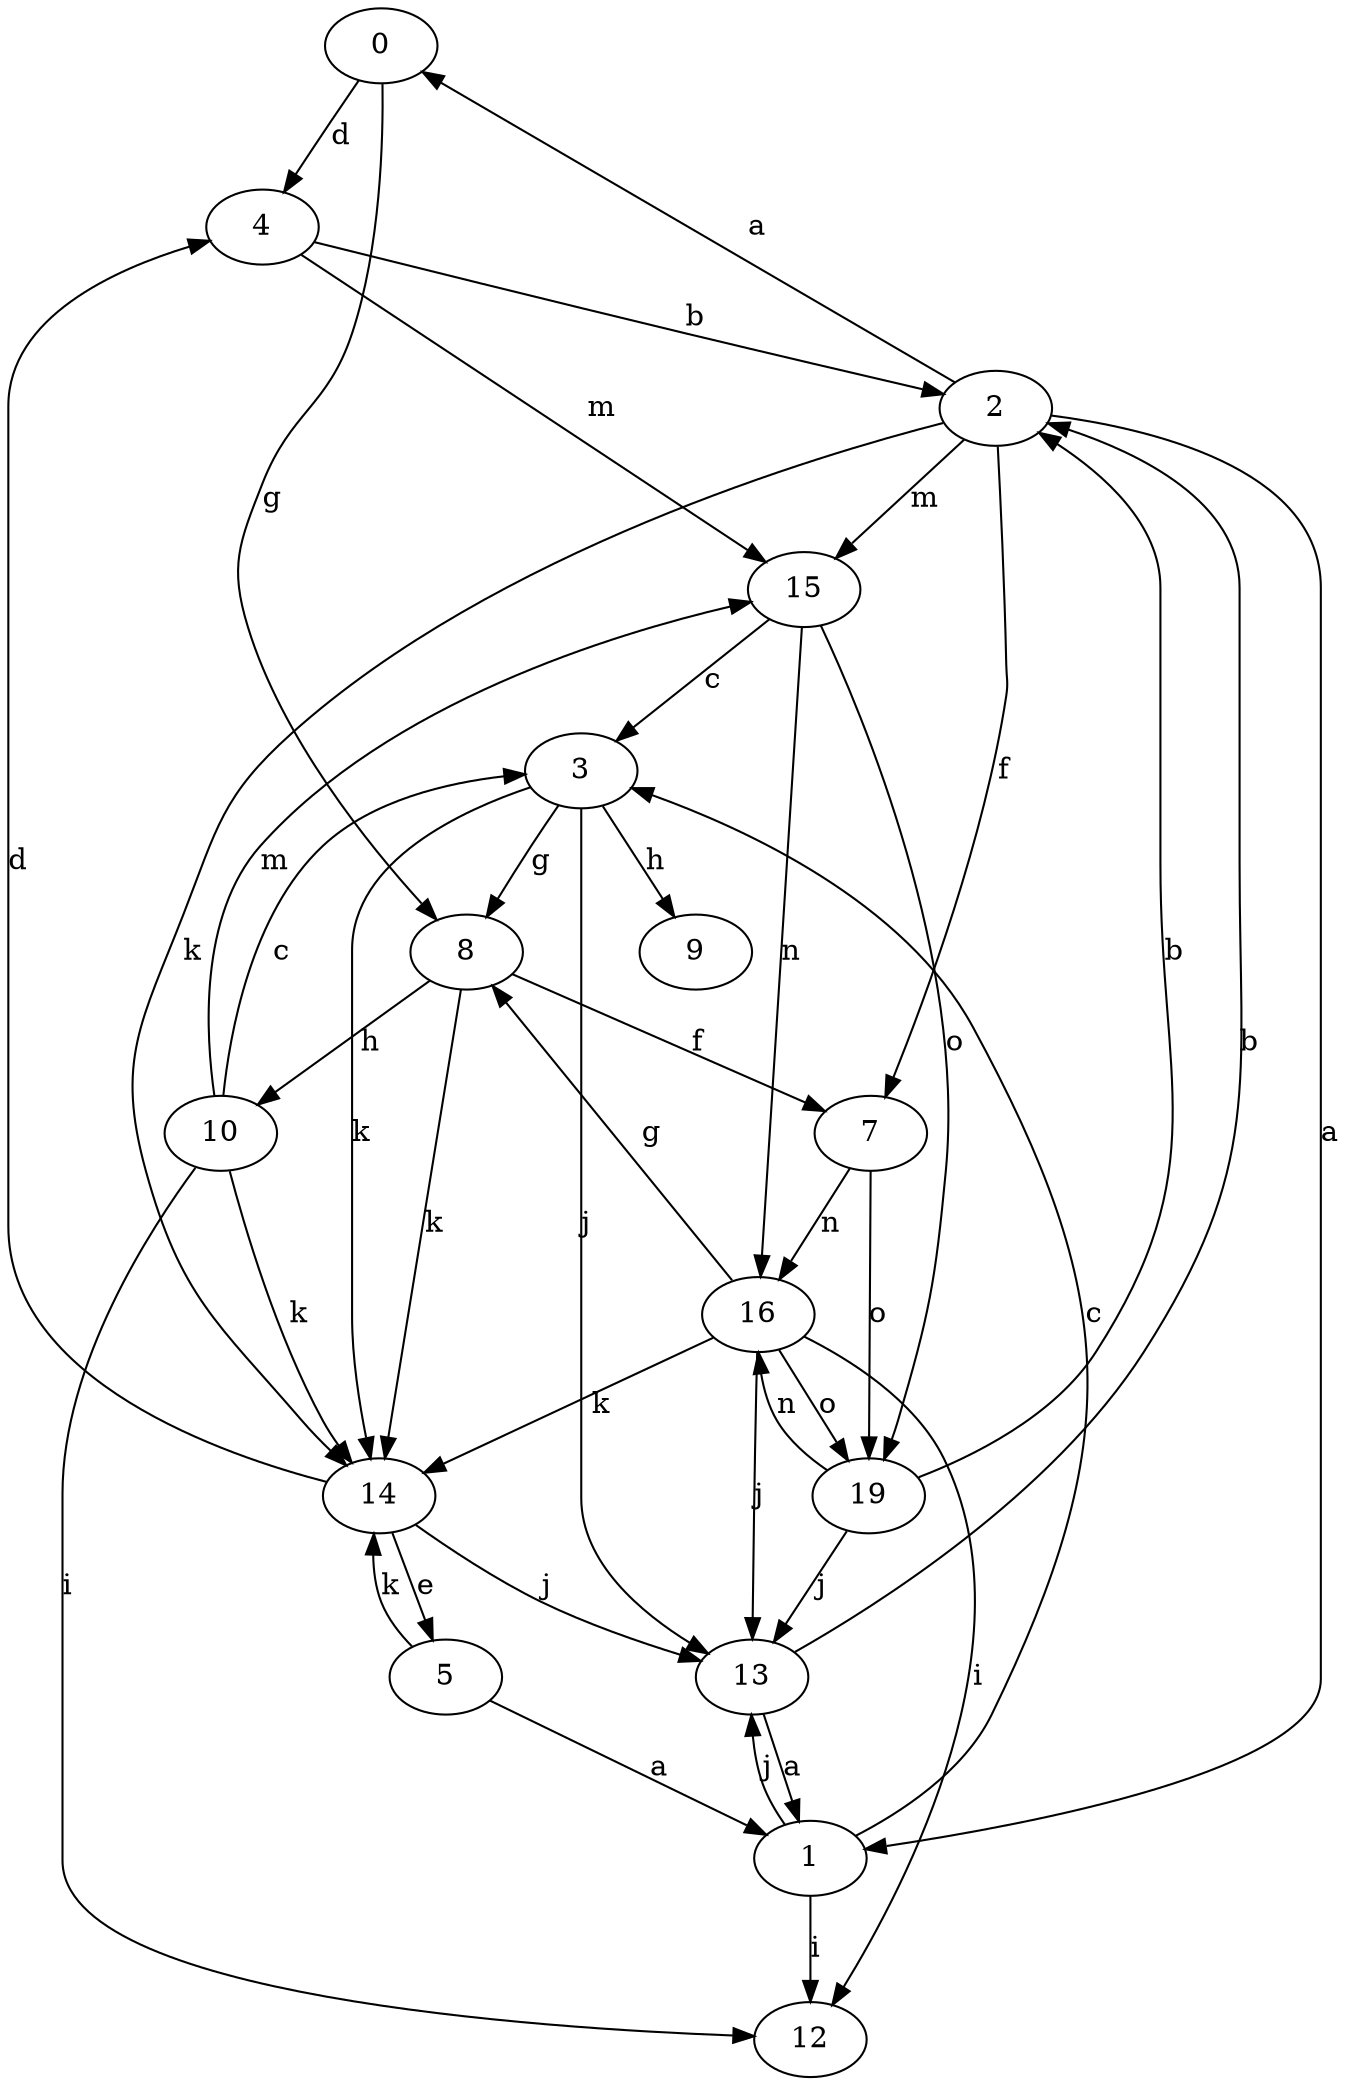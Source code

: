 strict digraph  {
0;
1;
2;
3;
4;
5;
7;
8;
9;
10;
12;
13;
14;
15;
16;
19;
0 -> 4  [label=d];
0 -> 8  [label=g];
1 -> 3  [label=c];
1 -> 12  [label=i];
1 -> 13  [label=j];
2 -> 0  [label=a];
2 -> 1  [label=a];
2 -> 7  [label=f];
2 -> 14  [label=k];
2 -> 15  [label=m];
3 -> 8  [label=g];
3 -> 9  [label=h];
3 -> 13  [label=j];
3 -> 14  [label=k];
4 -> 2  [label=b];
4 -> 15  [label=m];
5 -> 1  [label=a];
5 -> 14  [label=k];
7 -> 16  [label=n];
7 -> 19  [label=o];
8 -> 7  [label=f];
8 -> 10  [label=h];
8 -> 14  [label=k];
10 -> 3  [label=c];
10 -> 12  [label=i];
10 -> 14  [label=k];
10 -> 15  [label=m];
13 -> 1  [label=a];
13 -> 2  [label=b];
14 -> 4  [label=d];
14 -> 5  [label=e];
14 -> 13  [label=j];
15 -> 3  [label=c];
15 -> 16  [label=n];
15 -> 19  [label=o];
16 -> 8  [label=g];
16 -> 12  [label=i];
16 -> 13  [label=j];
16 -> 14  [label=k];
16 -> 19  [label=o];
19 -> 2  [label=b];
19 -> 13  [label=j];
19 -> 16  [label=n];
}
